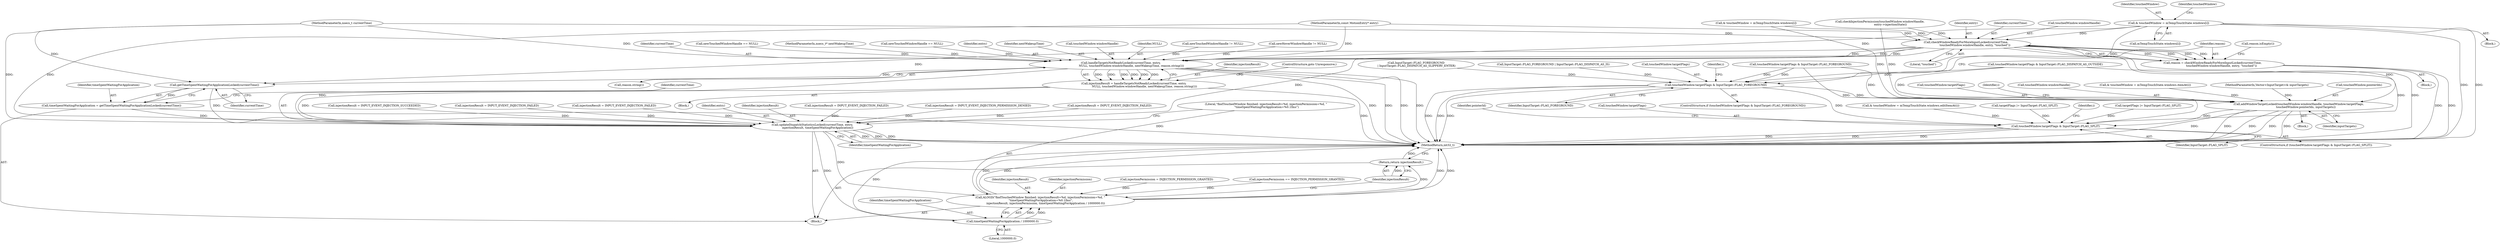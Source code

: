 digraph "0_Android_03a53d1c7765eeb3af0bc34c3dff02ada1953fbf_0@array" {
"1000810" [label="(Call,& touchedWindow = mTempTouchState.windows[i])"];
"1000818" [label="(Call,touchedWindow.targetFlags & InputTarget::FLAG_FOREGROUND)"];
"1000925" [label="(Call,addWindowTargetLocked(touchedWindow.windowHandle, touchedWindow.targetFlags,\n                touchedWindow.pointerIds, inputTargets))"];
"1001090" [label="(Call,touchedWindow.targetFlags & InputTarget::FLAG_SPLIT)"];
"1000827" [label="(Call,checkWindowReadyForMoreInputLocked(currentTime,\n                    touchedWindow.windowHandle, entry, \"touched\"))"];
"1000825" [label="(Call,reason = checkWindowReadyForMoreInputLocked(currentTime,\n                    touchedWindow.windowHandle, entry, \"touched\"))"];
"1000840" [label="(Call,handleTargetsNotReadyLocked(currentTime, entry,\n                        NULL, touchedWindow.windowHandle, nextWakeupTime, reason.string()))"];
"1000838" [label="(Call,injectionResult = handleTargetsNotReadyLocked(currentTime, entry,\n                        NULL, touchedWindow.windowHandle, nextWakeupTime, reason.string()))"];
"1001153" [label="(Call,updateDispatchStatisticsLocked(currentTime, entry,\n            injectionResult, timeSpentWaitingForApplication))"];
"1001158" [label="(Call,ALOGD(\"findTouchedWindow finished: injectionResult=%d, injectionPermission=%d, \"\n \"timeSpentWaitingForApplication=%0.1fms\",\n            injectionResult, injectionPermission, timeSpentWaitingForApplication / 1000000.0))"];
"1001165" [label="(Return,return injectionResult;)"];
"1001162" [label="(Call,timeSpentWaitingForApplication / 1000000.0)"];
"1001151" [label="(Call,getTimeSpentWaitingForApplicationLocked(currentTime))"];
"1001149" [label="(Call,timeSpentWaitingForApplication = getTimeSpentWaitingForApplicationLocked(currentTime))"];
"1000478" [label="(Call,targetFlags |= InputTarget::FLAG_SPLIT)"];
"1000832" [label="(Identifier,entry)"];
"1000935" [label="(Identifier,inputTargets)"];
"1001159" [label="(Literal,\"findTouchedWindow finished: injectionResult=%d, injectionPermission=%d, \"\n \"timeSpentWaitingForApplication=%0.1fms\")"];
"1000842" [label="(Identifier,entry)"];
"1000906" [label="(Call,injectionResult = INPUT_EVENT_INJECTION_SUCCEEDED)"];
"1000807" [label="(Identifier,i)"];
"1001097" [label="(Identifier,pointerId)"];
"1001151" [label="(Call,getTimeSpentWaitingForApplicationLocked(currentTime))"];
"1000847" [label="(Identifier,nextWakeupTime)"];
"1000811" [label="(Identifier,touchedWindow)"];
"1000844" [label="(Call,touchedWindow.windowHandle)"];
"1000610" [label="(Call,InputTarget::FLAG_FOREGROUND\n | InputTarget::FLAG_DISPATCH_AS_SLIPPERY_ENTER)"];
"1001091" [label="(Call,touchedWindow.targetFlags)"];
"1001166" [label="(Identifier,injectionResult)"];
"1000843" [label="(Identifier,NULL)"];
"1001163" [label="(Identifier,timeSpentWaitingForApplication)"];
"1000827" [label="(Call,checkWindowReadyForMoreInputLocked(currentTime,\n                    touchedWindow.windowHandle, entry, \"touched\"))"];
"1000929" [label="(Call,touchedWindow.targetFlags)"];
"1000543" [label="(Call,injectionResult = INPUT_EVENT_INJECTION_FAILED)"];
"1000828" [label="(Identifier,currentTime)"];
"1001167" [label="(MethodReturn,int32_t)"];
"1000825" [label="(Call,reason = checkWindowReadyForMoreInputLocked(currentTime,\n                    touchedWindow.windowHandle, entry, \"touched\"))"];
"1000820" [label="(Identifier,touchedWindow)"];
"1000258" [label="(Call,injectionResult = INPUT_EVENT_INJECTION_FAILED)"];
"1000829" [label="(Call,touchedWindow.windowHandle)"];
"1001162" [label="(Call,timeSpentWaitingForApplication / 1000000.0)"];
"1000837" [label="(Block,)"];
"1000918" [label="(Identifier,i)"];
"1001158" [label="(Call,ALOGD(\"findTouchedWindow finished: injectionResult=%d, injectionPermission=%d, \"\n \"timeSpentWaitingForApplication=%0.1fms\",\n            injectionResult, injectionPermission, timeSpentWaitingForApplication / 1000000.0))"];
"1000833" [label="(Literal,\"touched\")"];
"1000926" [label="(Call,touchedWindow.windowHandle)"];
"1001149" [label="(Call,timeSpentWaitingForApplication = getTimeSpentWaitingForApplicationLocked(currentTime))"];
"1001090" [label="(Call,touchedWindow.targetFlags & InputTarget::FLAG_SPLIT)"];
"1000711" [label="(Call,checkInjectionPermission(touchedWindow.windowHandle,\n                        entry->injectionState))"];
"1000700" [label="(Call,touchedWindow.targetFlags & InputTarget::FLAG_FOREGROUND)"];
"1001154" [label="(Identifier,currentTime)"];
"1000839" [label="(Identifier,injectionResult)"];
"1001089" [label="(ControlStructure,if (touchedWindow.targetFlags & InputTarget::FLAG_SPLIT))"];
"1000921" [label="(Call,& touchedWindow = mTempTouchState.windows.itemAt(i))"];
"1000808" [label="(Block,)"];
"1001094" [label="(Identifier,InputTarget::FLAG_SPLIT)"];
"1001155" [label="(Identifier,entry)"];
"1001160" [label="(Identifier,injectionResult)"];
"1000774" [label="(Call,touchedWindow.targetFlags & InputTarget::FLAG_DISPATCH_AS_OUTSIDE)"];
"1001157" [label="(Identifier,timeSpentWaitingForApplication)"];
"1001156" [label="(Identifier,injectionResult)"];
"1000766" [label="(Call,& touchedWindow = mTempTouchState.windows[i])"];
"1001161" [label="(Identifier,injectionPermission)"];
"1001085" [label="(Call,& touchedWindow = mTempTouchState.windows.editItemAt(i))"];
"1000616" [label="(Call,targetFlags |= InputTarget::FLAG_SPLIT)"];
"1001164" [label="(Literal,1000000.0)"];
"1000925" [label="(Call,addWindowTargetLocked(touchedWindow.windowHandle, touchedWindow.targetFlags,\n                touchedWindow.pointerIds, inputTargets))"];
"1000110" [label="(Block,)"];
"1000818" [label="(Call,touchedWindow.targetFlags & InputTarget::FLAG_FOREGROUND)"];
"1000588" [label="(Call,newTouchedWindowHandle != NULL)"];
"1000817" [label="(ControlStructure,if (touchedWindow.targetFlags & InputTarget::FLAG_FOREGROUND))"];
"1000840" [label="(Call,handleTargetsNotReadyLocked(currentTime, entry,\n                        NULL, touchedWindow.windowHandle, nextWakeupTime, reason.string()))"];
"1000810" [label="(Call,& touchedWindow = mTempTouchState.windows[i])"];
"1000849" [label="(ControlStructure,goto Unresponsive;)"];
"1000663" [label="(Call,newHoverWindowHandle != NULL)"];
"1000919" [label="(Block,)"];
"1001153" [label="(Call,updateDispatchStatisticsLocked(currentTime, entry,\n            injectionResult, timeSpentWaitingForApplication))"];
"1000105" [label="(MethodParameterIn,nsecs_t currentTime)"];
"1000107" [label="(MethodParameterIn,Vector<InputTarget>& inputTargets)"];
"1000841" [label="(Identifier,currentTime)"];
"1000812" [label="(Call,mTempTouchState.windows[i])"];
"1001105" [label="(Identifier,i)"];
"1000838" [label="(Call,injectionResult = handleTargetsNotReadyLocked(currentTime, entry,\n                        NULL, touchedWindow.windowHandle, nextWakeupTime, reason.string()))"];
"1000465" [label="(Call,injectionResult = INPUT_EVENT_INJECTION_FAILED)"];
"1000932" [label="(Call,touchedWindow.pointerIds)"];
"1001150" [label="(Identifier,timeSpentWaitingForApplication)"];
"1000472" [label="(Call,InputTarget::FLAG_FOREGROUND | InputTarget::FLAG_DISPATCH_AS_IS)"];
"1000719" [label="(Call,injectionResult = INPUT_EVENT_INJECTION_PERMISSION_DENIED)"];
"1000106" [label="(MethodParameterIn,const MotionEntry* entry)"];
"1001152" [label="(Identifier,currentTime)"];
"1000457" [label="(Call,newTouchedWindowHandle == NULL)"];
"1000736" [label="(Call,injectionPermission = INJECTION_PERMISSION_GRANTED)"];
"1000836" [label="(Call,reason.isEmpty())"];
"1001165" [label="(Return,return injectionResult;)"];
"1000826" [label="(Identifier,reason)"];
"1000108" [label="(MethodParameterIn,nsecs_t* nextWakeupTime)"];
"1000848" [label="(Call,reason.string())"];
"1000823" [label="(Block,)"];
"1000732" [label="(Call,injectionResult = INPUT_EVENT_INJECTION_FAILED)"];
"1000959" [label="(Call,injectionPermission == INJECTION_PERMISSION_GRANTED)"];
"1000822" [label="(Identifier,InputTarget::FLAG_FOREGROUND)"];
"1000819" [label="(Call,touchedWindow.targetFlags)"];
"1000449" [label="(Call,newTouchedWindowHandle == NULL)"];
"1000810" -> "1000808"  [label="AST: "];
"1000810" -> "1000812"  [label="CFG: "];
"1000811" -> "1000810"  [label="AST: "];
"1000812" -> "1000810"  [label="AST: "];
"1000820" -> "1000810"  [label="CFG: "];
"1000810" -> "1001167"  [label="DDG: "];
"1000810" -> "1001167"  [label="DDG: "];
"1000810" -> "1000818"  [label="DDG: "];
"1000810" -> "1000827"  [label="DDG: "];
"1000810" -> "1000840"  [label="DDG: "];
"1000818" -> "1000817"  [label="AST: "];
"1000818" -> "1000822"  [label="CFG: "];
"1000819" -> "1000818"  [label="AST: "];
"1000822" -> "1000818"  [label="AST: "];
"1000826" -> "1000818"  [label="CFG: "];
"1000807" -> "1000818"  [label="CFG: "];
"1000818" -> "1001167"  [label="DDG: "];
"1000818" -> "1001167"  [label="DDG: "];
"1000818" -> "1001167"  [label="DDG: "];
"1000700" -> "1000818"  [label="DDG: "];
"1000700" -> "1000818"  [label="DDG: "];
"1000774" -> "1000818"  [label="DDG: "];
"1000610" -> "1000818"  [label="DDG: "];
"1000472" -> "1000818"  [label="DDG: "];
"1000818" -> "1000925"  [label="DDG: "];
"1000818" -> "1001090"  [label="DDG: "];
"1000925" -> "1000919"  [label="AST: "];
"1000925" -> "1000935"  [label="CFG: "];
"1000926" -> "1000925"  [label="AST: "];
"1000929" -> "1000925"  [label="AST: "];
"1000932" -> "1000925"  [label="AST: "];
"1000935" -> "1000925"  [label="AST: "];
"1000918" -> "1000925"  [label="CFG: "];
"1000925" -> "1001167"  [label="DDG: "];
"1000925" -> "1001167"  [label="DDG: "];
"1000925" -> "1001167"  [label="DDG: "];
"1000925" -> "1001167"  [label="DDG: "];
"1000925" -> "1001167"  [label="DDG: "];
"1000827" -> "1000925"  [label="DDG: "];
"1000711" -> "1000925"  [label="DDG: "];
"1000921" -> "1000925"  [label="DDG: "];
"1000766" -> "1000925"  [label="DDG: "];
"1000700" -> "1000925"  [label="DDG: "];
"1000774" -> "1000925"  [label="DDG: "];
"1000107" -> "1000925"  [label="DDG: "];
"1000925" -> "1001090"  [label="DDG: "];
"1001090" -> "1001089"  [label="AST: "];
"1001090" -> "1001094"  [label="CFG: "];
"1001091" -> "1001090"  [label="AST: "];
"1001094" -> "1001090"  [label="AST: "];
"1001097" -> "1001090"  [label="CFG: "];
"1001105" -> "1001090"  [label="CFG: "];
"1001090" -> "1001167"  [label="DDG: "];
"1001090" -> "1001167"  [label="DDG: "];
"1001090" -> "1001167"  [label="DDG: "];
"1001085" -> "1001090"  [label="DDG: "];
"1000700" -> "1001090"  [label="DDG: "];
"1000774" -> "1001090"  [label="DDG: "];
"1000616" -> "1001090"  [label="DDG: "];
"1000478" -> "1001090"  [label="DDG: "];
"1000827" -> "1000825"  [label="AST: "];
"1000827" -> "1000833"  [label="CFG: "];
"1000828" -> "1000827"  [label="AST: "];
"1000829" -> "1000827"  [label="AST: "];
"1000832" -> "1000827"  [label="AST: "];
"1000833" -> "1000827"  [label="AST: "];
"1000825" -> "1000827"  [label="CFG: "];
"1000827" -> "1001167"  [label="DDG: "];
"1000827" -> "1000825"  [label="DDG: "];
"1000827" -> "1000825"  [label="DDG: "];
"1000827" -> "1000825"  [label="DDG: "];
"1000827" -> "1000825"  [label="DDG: "];
"1000105" -> "1000827"  [label="DDG: "];
"1000711" -> "1000827"  [label="DDG: "];
"1000766" -> "1000827"  [label="DDG: "];
"1000106" -> "1000827"  [label="DDG: "];
"1000827" -> "1000840"  [label="DDG: "];
"1000827" -> "1000840"  [label="DDG: "];
"1000827" -> "1000840"  [label="DDG: "];
"1000827" -> "1001151"  [label="DDG: "];
"1000827" -> "1001153"  [label="DDG: "];
"1000825" -> "1000823"  [label="AST: "];
"1000826" -> "1000825"  [label="AST: "];
"1000836" -> "1000825"  [label="CFG: "];
"1000825" -> "1001167"  [label="DDG: "];
"1000825" -> "1001167"  [label="DDG: "];
"1000840" -> "1000838"  [label="AST: "];
"1000840" -> "1000848"  [label="CFG: "];
"1000841" -> "1000840"  [label="AST: "];
"1000842" -> "1000840"  [label="AST: "];
"1000843" -> "1000840"  [label="AST: "];
"1000844" -> "1000840"  [label="AST: "];
"1000847" -> "1000840"  [label="AST: "];
"1000848" -> "1000840"  [label="AST: "];
"1000838" -> "1000840"  [label="CFG: "];
"1000840" -> "1001167"  [label="DDG: "];
"1000840" -> "1001167"  [label="DDG: "];
"1000840" -> "1001167"  [label="DDG: "];
"1000840" -> "1001167"  [label="DDG: "];
"1000840" -> "1000838"  [label="DDG: "];
"1000840" -> "1000838"  [label="DDG: "];
"1000840" -> "1000838"  [label="DDG: "];
"1000840" -> "1000838"  [label="DDG: "];
"1000840" -> "1000838"  [label="DDG: "];
"1000840" -> "1000838"  [label="DDG: "];
"1000105" -> "1000840"  [label="DDG: "];
"1000106" -> "1000840"  [label="DDG: "];
"1000457" -> "1000840"  [label="DDG: "];
"1000588" -> "1000840"  [label="DDG: "];
"1000449" -> "1000840"  [label="DDG: "];
"1000663" -> "1000840"  [label="DDG: "];
"1000108" -> "1000840"  [label="DDG: "];
"1000840" -> "1001151"  [label="DDG: "];
"1000840" -> "1001153"  [label="DDG: "];
"1000838" -> "1000837"  [label="AST: "];
"1000839" -> "1000838"  [label="AST: "];
"1000849" -> "1000838"  [label="CFG: "];
"1000838" -> "1001167"  [label="DDG: "];
"1000838" -> "1001153"  [label="DDG: "];
"1001153" -> "1000110"  [label="AST: "];
"1001153" -> "1001157"  [label="CFG: "];
"1001154" -> "1001153"  [label="AST: "];
"1001155" -> "1001153"  [label="AST: "];
"1001156" -> "1001153"  [label="AST: "];
"1001157" -> "1001153"  [label="AST: "];
"1001159" -> "1001153"  [label="CFG: "];
"1001153" -> "1001167"  [label="DDG: "];
"1001153" -> "1001167"  [label="DDG: "];
"1001153" -> "1001167"  [label="DDG: "];
"1001151" -> "1001153"  [label="DDG: "];
"1000105" -> "1001153"  [label="DDG: "];
"1000106" -> "1001153"  [label="DDG: "];
"1000258" -> "1001153"  [label="DDG: "];
"1000906" -> "1001153"  [label="DDG: "];
"1000719" -> "1001153"  [label="DDG: "];
"1000732" -> "1001153"  [label="DDG: "];
"1000465" -> "1001153"  [label="DDG: "];
"1000543" -> "1001153"  [label="DDG: "];
"1001149" -> "1001153"  [label="DDG: "];
"1001153" -> "1001158"  [label="DDG: "];
"1001153" -> "1001162"  [label="DDG: "];
"1001158" -> "1000110"  [label="AST: "];
"1001158" -> "1001162"  [label="CFG: "];
"1001159" -> "1001158"  [label="AST: "];
"1001160" -> "1001158"  [label="AST: "];
"1001161" -> "1001158"  [label="AST: "];
"1001162" -> "1001158"  [label="AST: "];
"1001166" -> "1001158"  [label="CFG: "];
"1001158" -> "1001167"  [label="DDG: "];
"1001158" -> "1001167"  [label="DDG: "];
"1001158" -> "1001167"  [label="DDG: "];
"1001158" -> "1001167"  [label="DDG: "];
"1000736" -> "1001158"  [label="DDG: "];
"1000959" -> "1001158"  [label="DDG: "];
"1001162" -> "1001158"  [label="DDG: "];
"1001162" -> "1001158"  [label="DDG: "];
"1001158" -> "1001165"  [label="DDG: "];
"1001165" -> "1000110"  [label="AST: "];
"1001165" -> "1001166"  [label="CFG: "];
"1001166" -> "1001165"  [label="AST: "];
"1001167" -> "1001165"  [label="CFG: "];
"1001165" -> "1001167"  [label="DDG: "];
"1001166" -> "1001165"  [label="DDG: "];
"1001162" -> "1001164"  [label="CFG: "];
"1001163" -> "1001162"  [label="AST: "];
"1001164" -> "1001162"  [label="AST: "];
"1001162" -> "1001167"  [label="DDG: "];
"1001151" -> "1001149"  [label="AST: "];
"1001151" -> "1001152"  [label="CFG: "];
"1001152" -> "1001151"  [label="AST: "];
"1001149" -> "1001151"  [label="CFG: "];
"1001151" -> "1001149"  [label="DDG: "];
"1000105" -> "1001151"  [label="DDG: "];
"1001149" -> "1000110"  [label="AST: "];
"1001150" -> "1001149"  [label="AST: "];
"1001154" -> "1001149"  [label="CFG: "];
"1001149" -> "1001167"  [label="DDG: "];
}
